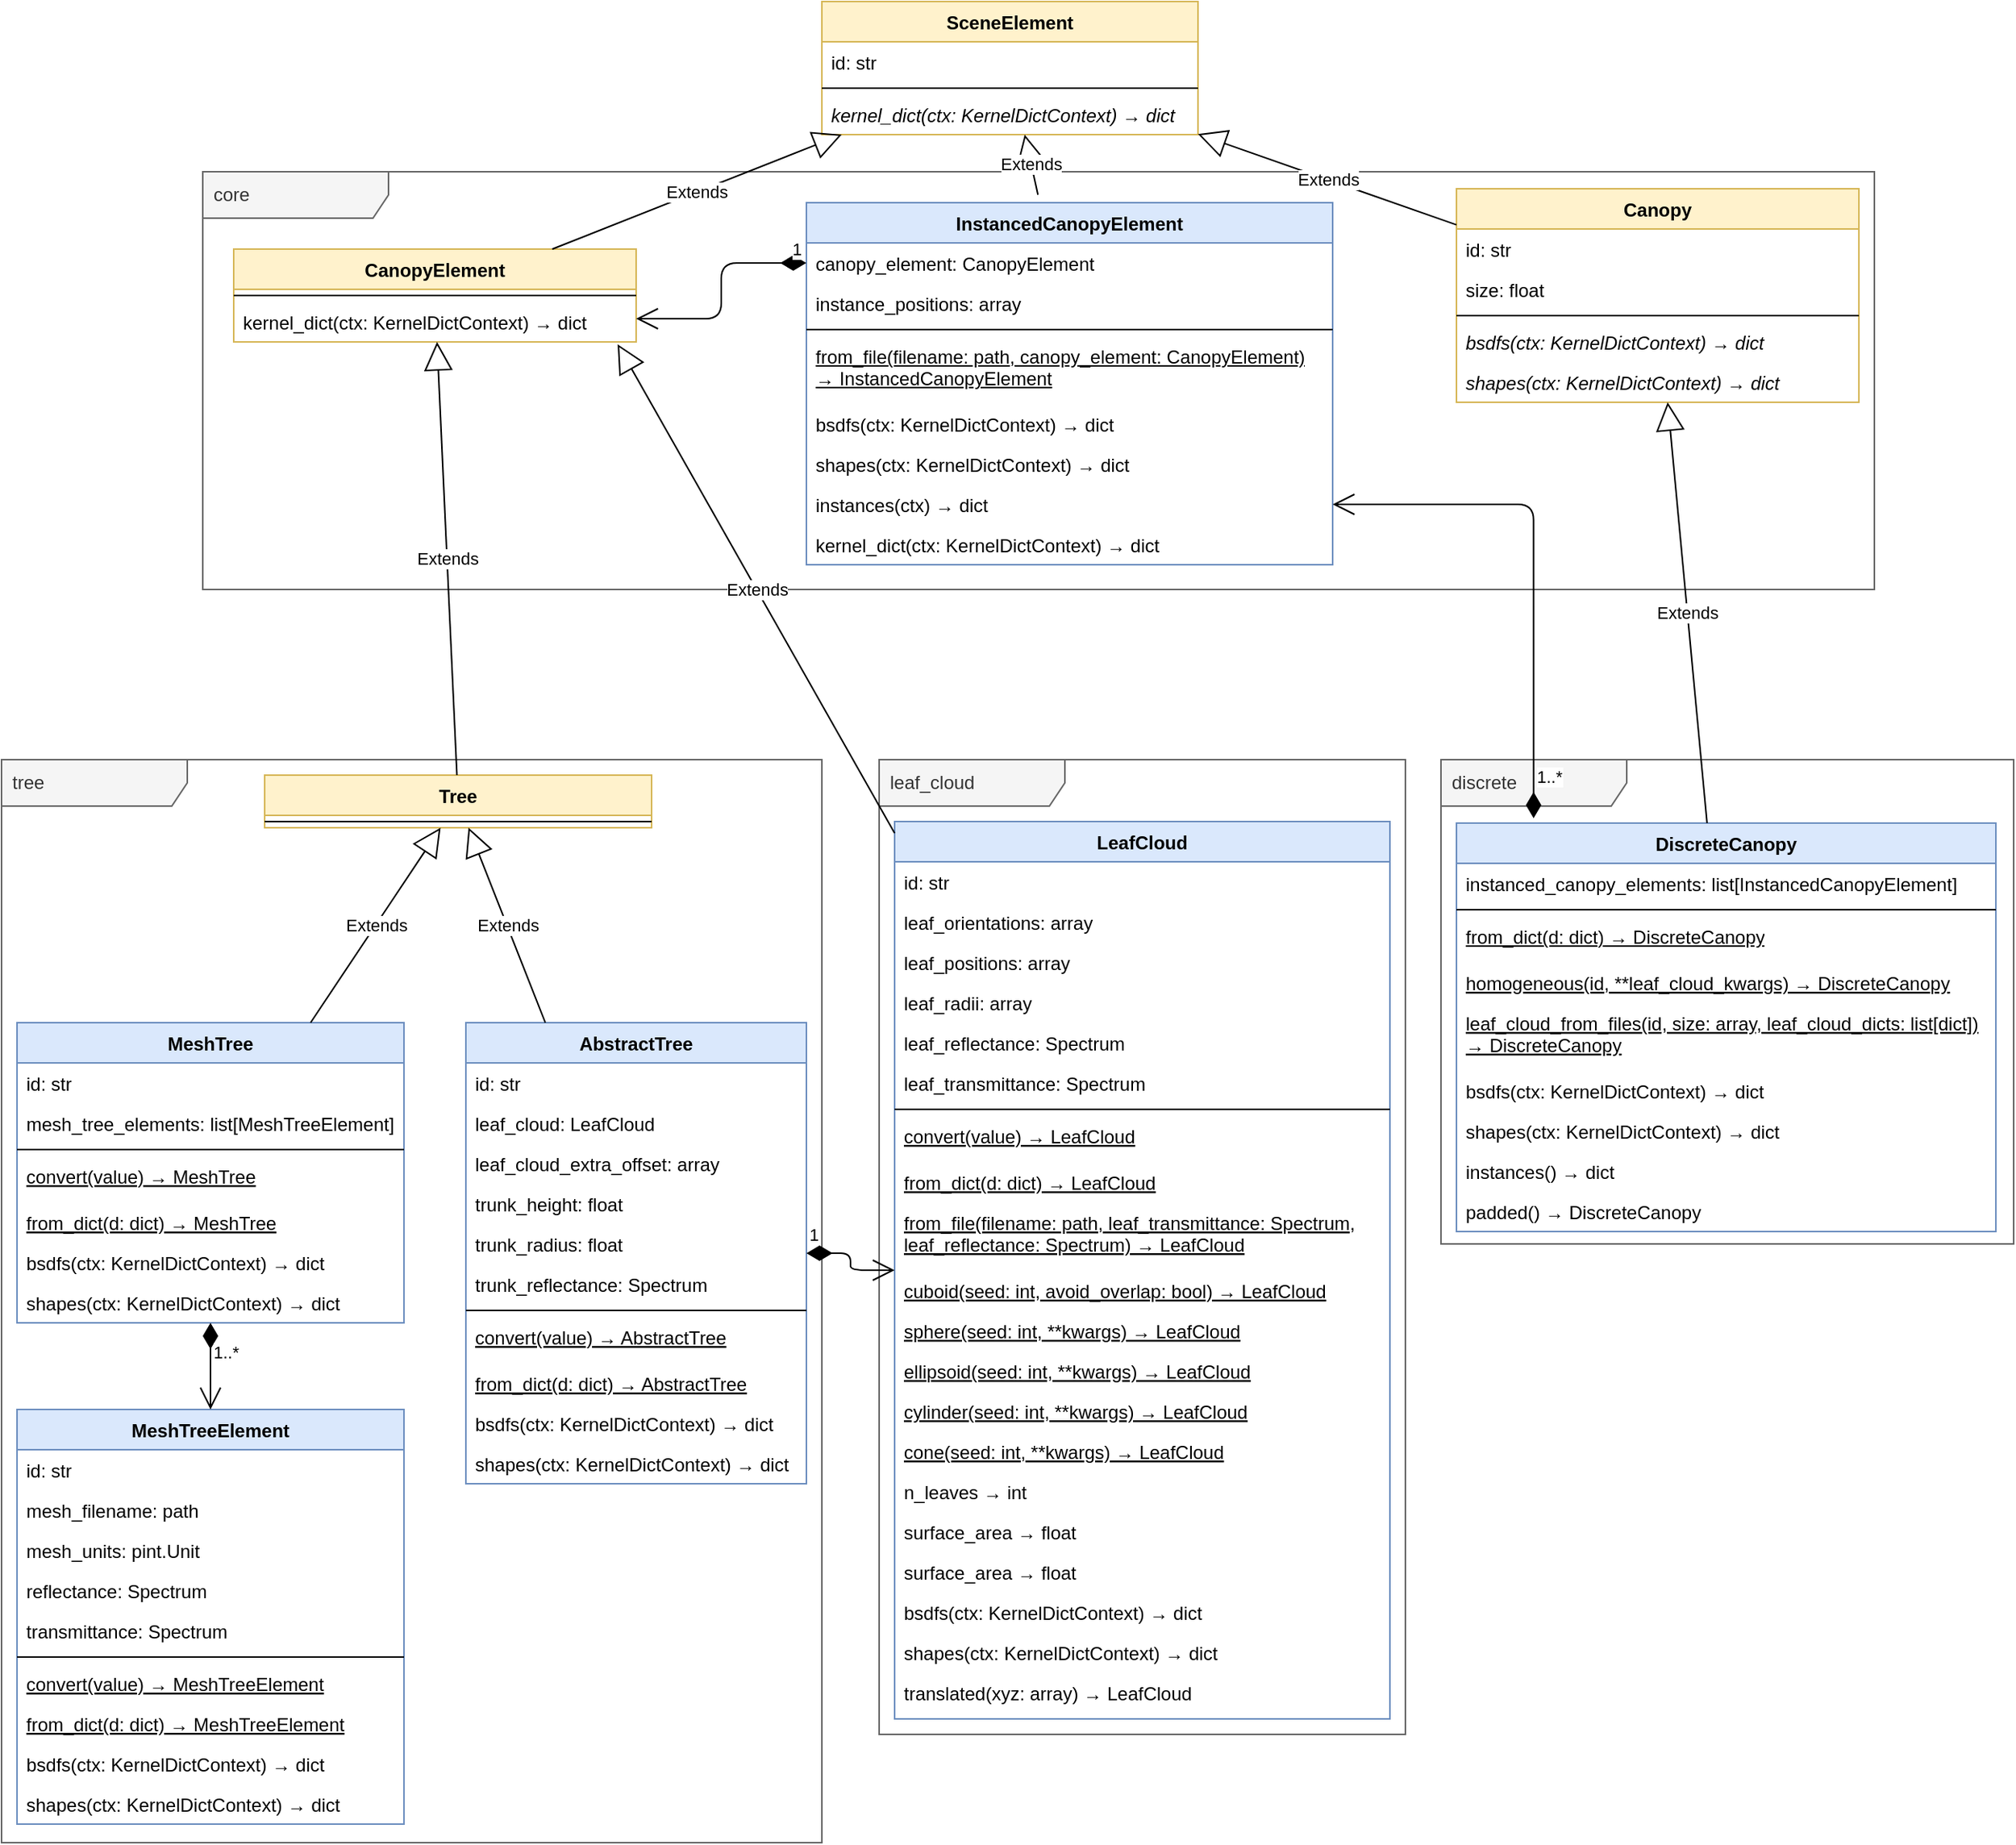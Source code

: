 <mxfile version="14.6.13" type="device"><diagram id="YZByEbpXiKB0RvLuxzid" name="Page-1"><mxGraphModel dx="1425" dy="3172" grid="1" gridSize="10" guides="1" tooltips="1" connect="1" arrows="1" fold="1" page="1" pageScale="1" pageWidth="1654" pageHeight="2336" math="0" shadow="0"><root><mxCell id="0"/><mxCell id="1" parent="0"/><mxCell id="MXfqOZqMG2lC4RvMAIIv-8" value="discrete" style="shape=umlFrame;whiteSpace=wrap;html=1;width=120;height=30;boundedLbl=1;verticalAlign=middle;align=left;spacingLeft=5;fillColor=#f5f5f5;strokeColor=#666666;fontColor=#333333;" parent="1" vertex="1"><mxGeometry x="1020" y="-1400" width="370" height="313" as="geometry"/></mxCell><mxCell id="MXfqOZqMG2lC4RvMAIIv-7" value="core" style="shape=umlFrame;whiteSpace=wrap;html=1;width=120;height=30;boundedLbl=1;verticalAlign=middle;align=left;spacingLeft=5;fillColor=#f5f5f5;strokeColor=#666666;fontColor=#333333;" parent="1" vertex="1"><mxGeometry x="220" y="-1780" width="1080" height="270" as="geometry"/></mxCell><mxCell id="MXfqOZqMG2lC4RvMAIIv-4" value="tree" style="shape=umlFrame;whiteSpace=wrap;html=1;width=120;height=30;boundedLbl=1;verticalAlign=middle;align=left;spacingLeft=5;fillColor=#f5f5f5;strokeColor=#666666;fontColor=#333333;" parent="1" vertex="1"><mxGeometry x="90" y="-1400" width="530" height="700" as="geometry"/></mxCell><mxCell id="MXfqOZqMG2lC4RvMAIIv-5" value="leaf_cloud" style="shape=umlFrame;whiteSpace=wrap;html=1;width=120;height=30;boundedLbl=1;verticalAlign=middle;align=left;spacingLeft=5;fillColor=#f5f5f5;strokeColor=#666666;fontColor=#333333;" parent="1" vertex="1"><mxGeometry x="657" y="-1400" width="340" height="630" as="geometry"/></mxCell><mxCell id="jWeze9aRvRxzP0FFQBhl-1" value="SceneElement" style="swimlane;fontStyle=1;align=center;verticalAlign=top;childLayout=stackLayout;horizontal=1;startSize=26;horizontalStack=0;resizeParent=1;resizeParentMax=0;resizeLast=0;collapsible=1;marginBottom=0;fillColor=#fff2cc;strokeColor=#d6b656;" parent="1" vertex="1"><mxGeometry x="620" y="-1890" width="243" height="86" as="geometry"><mxRectangle x="727" y="80" width="200" height="26" as="alternateBounds"/></mxGeometry></mxCell><mxCell id="jWeze9aRvRxzP0FFQBhl-2" value="id: str" style="text;strokeColor=none;fillColor=none;align=left;verticalAlign=top;spacingLeft=4;spacingRight=4;overflow=hidden;rotatable=0;points=[[0,0.5],[1,0.5]];portConstraint=eastwest;" parent="jWeze9aRvRxzP0FFQBhl-1" vertex="1"><mxGeometry y="26" width="243" height="26" as="geometry"/></mxCell><mxCell id="jWeze9aRvRxzP0FFQBhl-3" value="" style="line;strokeWidth=1;fillColor=none;align=left;verticalAlign=middle;spacingTop=-1;spacingLeft=3;spacingRight=3;rotatable=0;labelPosition=right;points=[];portConstraint=eastwest;" parent="jWeze9aRvRxzP0FFQBhl-1" vertex="1"><mxGeometry y="52" width="243" height="8" as="geometry"/></mxCell><mxCell id="jWeze9aRvRxzP0FFQBhl-13" value="kernel_dict(ctx: KernelDictContext) → dict" style="text;strokeColor=none;fillColor=none;align=left;verticalAlign=top;spacingLeft=4;spacingRight=4;overflow=hidden;rotatable=0;points=[[0,0.5],[1,0.5]];portConstraint=eastwest;fontStyle=2;" parent="jWeze9aRvRxzP0FFQBhl-1" vertex="1"><mxGeometry y="60" width="243" height="26" as="geometry"/></mxCell><mxCell id="jWeze9aRvRxzP0FFQBhl-16" value="Canopy" style="swimlane;fontStyle=1;align=center;verticalAlign=top;childLayout=stackLayout;horizontal=1;startSize=26;horizontalStack=0;resizeParent=1;resizeParentMax=0;resizeLast=0;collapsible=1;marginBottom=0;fillColor=#fff2cc;strokeColor=#d6b656;" parent="1" vertex="1"><mxGeometry x="1030" y="-1769" width="260" height="138" as="geometry"><mxRectangle x="727" y="80" width="200" height="26" as="alternateBounds"/></mxGeometry></mxCell><mxCell id="jWeze9aRvRxzP0FFQBhl-20" value="id: str" style="text;strokeColor=none;fillColor=none;align=left;verticalAlign=top;spacingLeft=4;spacingRight=4;overflow=hidden;rotatable=0;points=[[0,0.5],[1,0.5]];portConstraint=eastwest;" parent="jWeze9aRvRxzP0FFQBhl-16" vertex="1"><mxGeometry y="26" width="260" height="26" as="geometry"/></mxCell><mxCell id="jWeze9aRvRxzP0FFQBhl-17" value="size: float" style="text;strokeColor=none;fillColor=none;align=left;verticalAlign=top;spacingLeft=4;spacingRight=4;overflow=hidden;rotatable=0;points=[[0,0.5],[1,0.5]];portConstraint=eastwest;" parent="jWeze9aRvRxzP0FFQBhl-16" vertex="1"><mxGeometry y="52" width="260" height="26" as="geometry"/></mxCell><mxCell id="jWeze9aRvRxzP0FFQBhl-18" value="" style="line;strokeWidth=1;fillColor=none;align=left;verticalAlign=middle;spacingTop=-1;spacingLeft=3;spacingRight=3;rotatable=0;labelPosition=right;points=[];portConstraint=eastwest;" parent="jWeze9aRvRxzP0FFQBhl-16" vertex="1"><mxGeometry y="78" width="260" height="8" as="geometry"/></mxCell><mxCell id="jWeze9aRvRxzP0FFQBhl-19" value="bsdfs(ctx: KernelDictContext) → dict" style="text;strokeColor=none;fillColor=none;align=left;verticalAlign=top;spacingLeft=4;spacingRight=4;overflow=hidden;rotatable=0;points=[[0,0.5],[1,0.5]];portConstraint=eastwest;fontStyle=2;" parent="jWeze9aRvRxzP0FFQBhl-16" vertex="1"><mxGeometry y="86" width="260" height="26" as="geometry"/></mxCell><mxCell id="jWeze9aRvRxzP0FFQBhl-23" value="shapes(ctx: KernelDictContext) → dict" style="text;strokeColor=none;fillColor=none;align=left;verticalAlign=top;spacingLeft=4;spacingRight=4;overflow=hidden;rotatable=0;points=[[0,0.5],[1,0.5]];portConstraint=eastwest;fontStyle=2;" parent="jWeze9aRvRxzP0FFQBhl-16" vertex="1"><mxGeometry y="112" width="260" height="26" as="geometry"/></mxCell><mxCell id="jWeze9aRvRxzP0FFQBhl-25" value="CanopyElement" style="swimlane;fontStyle=1;align=center;verticalAlign=top;childLayout=stackLayout;horizontal=1;startSize=26;horizontalStack=0;resizeParent=1;resizeParentMax=0;resizeLast=0;collapsible=1;marginBottom=0;fillColor=#fff2cc;strokeColor=#d6b656;" parent="1" vertex="1"><mxGeometry x="240" y="-1730" width="260" height="60" as="geometry"><mxRectangle x="727" y="80" width="200" height="26" as="alternateBounds"/></mxGeometry></mxCell><mxCell id="jWeze9aRvRxzP0FFQBhl-28" value="" style="line;strokeWidth=1;fillColor=none;align=left;verticalAlign=middle;spacingTop=-1;spacingLeft=3;spacingRight=3;rotatable=0;labelPosition=right;points=[];portConstraint=eastwest;" parent="jWeze9aRvRxzP0FFQBhl-25" vertex="1"><mxGeometry y="26" width="260" height="8" as="geometry"/></mxCell><mxCell id="PT5Ar90Bq26km8f6dNGX-1" value="kernel_dict(ctx: KernelDictContext) → dict" style="text;strokeColor=none;fillColor=none;align=left;verticalAlign=top;spacingLeft=4;spacingRight=4;overflow=hidden;rotatable=0;points=[[0,0.5],[1,0.5]];portConstraint=eastwest;fontStyle=0;" parent="jWeze9aRvRxzP0FFQBhl-25" vertex="1"><mxGeometry y="34" width="260" height="26" as="geometry"/></mxCell><mxCell id="jWeze9aRvRxzP0FFQBhl-35" value="DiscreteCanopy" style="swimlane;fontStyle=1;align=center;verticalAlign=top;childLayout=stackLayout;horizontal=1;startSize=26;horizontalStack=0;resizeParent=1;resizeParentMax=0;resizeLast=0;collapsible=1;marginBottom=0;fillColor=#dae8fc;strokeColor=#6c8ebf;" parent="1" vertex="1"><mxGeometry x="1030" y="-1359" width="348.5" height="264" as="geometry"><mxRectangle x="580" y="-26" width="200" height="26" as="alternateBounds"/></mxGeometry></mxCell><mxCell id="jWeze9aRvRxzP0FFQBhl-41" value="instanced_canopy_elements: list[InstancedCanopyElement]" style="text;strokeColor=none;fillColor=none;align=left;verticalAlign=top;spacingLeft=4;spacingRight=4;overflow=hidden;rotatable=0;points=[[0,0.5],[1,0.5]];portConstraint=eastwest;" parent="jWeze9aRvRxzP0FFQBhl-35" vertex="1"><mxGeometry y="26" width="348.5" height="26" as="geometry"/></mxCell><mxCell id="jWeze9aRvRxzP0FFQBhl-42" value="" style="line;strokeWidth=1;fillColor=none;align=left;verticalAlign=middle;spacingTop=-1;spacingLeft=3;spacingRight=3;rotatable=0;labelPosition=right;points=[];portConstraint=eastwest;" parent="jWeze9aRvRxzP0FFQBhl-35" vertex="1"><mxGeometry y="52" width="348.5" height="8" as="geometry"/></mxCell><mxCell id="PT5Ar90Bq26km8f6dNGX-15" value="from_dict(d: dict) → DiscreteCanopy" style="text;strokeColor=none;fillColor=none;align=left;verticalAlign=top;spacingLeft=4;spacingRight=4;overflow=hidden;rotatable=0;points=[[0,0.5],[1,0.5]];portConstraint=eastwest;fontStyle=4;whiteSpace=wrap;" parent="jWeze9aRvRxzP0FFQBhl-35" vertex="1"><mxGeometry y="60" width="348.5" height="30" as="geometry"/></mxCell><mxCell id="jWeze9aRvRxzP0FFQBhl-54" value="homogeneous(id, **leaf_cloud_kwargs) → DiscreteCanopy" style="text;strokeColor=none;fillColor=none;align=left;verticalAlign=top;spacingLeft=4;spacingRight=4;overflow=hidden;rotatable=0;points=[[0,0.5],[1,0.5]];portConstraint=eastwest;fontStyle=4" parent="jWeze9aRvRxzP0FFQBhl-35" vertex="1"><mxGeometry y="90" width="348.5" height="26" as="geometry"/></mxCell><mxCell id="PT5Ar90Bq26km8f6dNGX-13" value="leaf_cloud_from_files(id, size: array, leaf_cloud_dicts: list[dict])&#10;→ DiscreteCanopy" style="text;strokeColor=none;fillColor=none;align=left;verticalAlign=top;spacingLeft=4;spacingRight=4;overflow=hidden;rotatable=0;points=[[0,0.5],[1,0.5]];portConstraint=eastwest;fontStyle=4" parent="jWeze9aRvRxzP0FFQBhl-35" vertex="1"><mxGeometry y="116" width="348.5" height="44" as="geometry"/></mxCell><mxCell id="PT5Ar90Bq26km8f6dNGX-11" value="bsdfs(ctx: KernelDictContext) → dict" style="text;strokeColor=none;fillColor=none;align=left;verticalAlign=top;spacingLeft=4;spacingRight=4;overflow=hidden;rotatable=0;points=[[0,0.5],[1,0.5]];portConstraint=eastwest;fontStyle=0;" parent="jWeze9aRvRxzP0FFQBhl-35" vertex="1"><mxGeometry y="160" width="348.5" height="26" as="geometry"/></mxCell><mxCell id="PT5Ar90Bq26km8f6dNGX-12" value="shapes(ctx: KernelDictContext) → dict" style="text;strokeColor=none;fillColor=none;align=left;verticalAlign=top;spacingLeft=4;spacingRight=4;overflow=hidden;rotatable=0;points=[[0,0.5],[1,0.5]];portConstraint=eastwest;fontStyle=0;" parent="jWeze9aRvRxzP0FFQBhl-35" vertex="1"><mxGeometry y="186" width="348.5" height="26" as="geometry"/></mxCell><mxCell id="jWeze9aRvRxzP0FFQBhl-58" value="instances() → dict" style="text;strokeColor=none;fillColor=none;align=left;verticalAlign=top;spacingLeft=4;spacingRight=4;overflow=hidden;rotatable=0;points=[[0,0.5],[1,0.5]];portConstraint=eastwest;fontStyle=0" parent="jWeze9aRvRxzP0FFQBhl-35" vertex="1"><mxGeometry y="212" width="348.5" height="26" as="geometry"/></mxCell><mxCell id="jWeze9aRvRxzP0FFQBhl-59" value="padded() → DiscreteCanopy" style="text;strokeColor=none;fillColor=none;align=left;verticalAlign=top;spacingLeft=4;spacingRight=4;overflow=hidden;rotatable=0;points=[[0,0.5],[1,0.5]];portConstraint=eastwest;fontStyle=0" parent="jWeze9aRvRxzP0FFQBhl-35" vertex="1"><mxGeometry y="238" width="348.5" height="26" as="geometry"/></mxCell><mxCell id="jWeze9aRvRxzP0FFQBhl-55" value="Extends" style="endArrow=block;endSize=16;endFill=0;html=1;" parent="1" source="jWeze9aRvRxzP0FFQBhl-16" target="jWeze9aRvRxzP0FFQBhl-1" edge="1"><mxGeometry width="160" relative="1" as="geometry"><mxPoint x="1040" y="-1470" as="sourcePoint"/><mxPoint x="1200" y="-1470" as="targetPoint"/></mxGeometry></mxCell><mxCell id="jWeze9aRvRxzP0FFQBhl-34" value="Extends" style="endArrow=block;endSize=16;endFill=0;html=1;" parent="1" source="jWeze9aRvRxzP0FFQBhl-25" target="jWeze9aRvRxzP0FFQBhl-1" edge="1"><mxGeometry width="160" relative="1" as="geometry"><mxPoint x="820" y="-1640" as="sourcePoint"/><mxPoint x="980" y="-1640" as="targetPoint"/></mxGeometry></mxCell><mxCell id="jWeze9aRvRxzP0FFQBhl-57" value="Extends" style="endArrow=block;endSize=16;endFill=0;html=1;" parent="1" source="jWeze9aRvRxzP0FFQBhl-35" target="jWeze9aRvRxzP0FFQBhl-16" edge="1"><mxGeometry width="160" relative="1" as="geometry"><mxPoint x="990" y="-1340" as="sourcePoint"/><mxPoint x="1150" y="-1340" as="targetPoint"/></mxGeometry></mxCell><mxCell id="PT5Ar90Bq26km8f6dNGX-2" value="InstancedCanopyElement" style="swimlane;fontStyle=1;align=center;verticalAlign=top;childLayout=stackLayout;horizontal=1;startSize=26;horizontalStack=0;resizeParent=1;resizeParentMax=0;resizeLast=0;collapsible=1;marginBottom=0;fillColor=#dae8fc;strokeColor=#6c8ebf;" parent="1" vertex="1"><mxGeometry x="610" y="-1760" width="340" height="234" as="geometry"><mxRectangle x="727" y="80" width="200" height="26" as="alternateBounds"/></mxGeometry></mxCell><mxCell id="PT5Ar90Bq26km8f6dNGX-6" value="canopy_element: CanopyElement" style="text;strokeColor=none;fillColor=none;align=left;verticalAlign=top;spacingLeft=4;spacingRight=4;overflow=hidden;rotatable=0;points=[[0,0.5],[1,0.5]];portConstraint=eastwest;" parent="PT5Ar90Bq26km8f6dNGX-2" vertex="1"><mxGeometry y="26" width="340" height="26" as="geometry"/></mxCell><mxCell id="PT5Ar90Bq26km8f6dNGX-8" value="instance_positions: array" style="text;strokeColor=none;fillColor=none;align=left;verticalAlign=top;spacingLeft=4;spacingRight=4;overflow=hidden;rotatable=0;points=[[0,0.5],[1,0.5]];portConstraint=eastwest;" parent="PT5Ar90Bq26km8f6dNGX-2" vertex="1"><mxGeometry y="52" width="340" height="26" as="geometry"/></mxCell><mxCell id="PT5Ar90Bq26km8f6dNGX-4" value="" style="line;strokeWidth=1;fillColor=none;align=left;verticalAlign=middle;spacingTop=-1;spacingLeft=3;spacingRight=3;rotatable=0;labelPosition=right;points=[];portConstraint=eastwest;" parent="PT5Ar90Bq26km8f6dNGX-2" vertex="1"><mxGeometry y="78" width="340" height="8" as="geometry"/></mxCell><mxCell id="PT5Ar90Bq26km8f6dNGX-9" value="from_file(filename: path, canopy_element: CanopyElement)&#10;→ InstancedCanopyElement" style="text;strokeColor=none;fillColor=none;align=left;verticalAlign=top;spacingLeft=4;spacingRight=4;overflow=hidden;rotatable=0;points=[[0,0.5],[1,0.5]];portConstraint=eastwest;fontStyle=4;whiteSpace=wrap;" parent="PT5Ar90Bq26km8f6dNGX-2" vertex="1"><mxGeometry y="86" width="340" height="44" as="geometry"/></mxCell><mxCell id="QR4U2_lqqMxiU9NcY6EC-4" value="bsdfs(ctx: KernelDictContext) → dict" style="text;strokeColor=none;fillColor=none;align=left;verticalAlign=top;spacingLeft=4;spacingRight=4;overflow=hidden;rotatable=0;points=[[0,0.5],[1,0.5]];portConstraint=eastwest;fontStyle=0;" parent="PT5Ar90Bq26km8f6dNGX-2" vertex="1"><mxGeometry y="130" width="340" height="26" as="geometry"/></mxCell><mxCell id="QR4U2_lqqMxiU9NcY6EC-5" value="shapes(ctx: KernelDictContext) → dict" style="text;strokeColor=none;fillColor=none;align=left;verticalAlign=top;spacingLeft=4;spacingRight=4;overflow=hidden;rotatable=0;points=[[0,0.5],[1,0.5]];portConstraint=eastwest;fontStyle=0;" parent="PT5Ar90Bq26km8f6dNGX-2" vertex="1"><mxGeometry y="156" width="340" height="26" as="geometry"/></mxCell><mxCell id="PT5Ar90Bq26km8f6dNGX-3" value="instances(ctx) → dict" style="text;strokeColor=none;fillColor=none;align=left;verticalAlign=top;spacingLeft=4;spacingRight=4;overflow=hidden;rotatable=0;points=[[0,0.5],[1,0.5]];portConstraint=eastwest;fontStyle=0;" parent="PT5Ar90Bq26km8f6dNGX-2" vertex="1"><mxGeometry y="182" width="340" height="26" as="geometry"/></mxCell><mxCell id="QR4U2_lqqMxiU9NcY6EC-1" value="kernel_dict(ctx: KernelDictContext) → dict" style="text;strokeColor=none;fillColor=none;align=left;verticalAlign=top;spacingLeft=4;spacingRight=4;overflow=hidden;rotatable=0;points=[[0,0.5],[1,0.5]];portConstraint=eastwest;fontStyle=0;" parent="PT5Ar90Bq26km8f6dNGX-2" vertex="1"><mxGeometry y="208" width="340" height="26" as="geometry"/></mxCell><mxCell id="PT5Ar90Bq26km8f6dNGX-5" value="Extends" style="endArrow=block;endSize=16;endFill=0;html=1;exitX=0.44;exitY=-0.022;exitDx=0;exitDy=0;exitPerimeter=0;" parent="1" source="PT5Ar90Bq26km8f6dNGX-2" target="jWeze9aRvRxzP0FFQBhl-1" edge="1"><mxGeometry width="160" relative="1" as="geometry"><mxPoint x="838.723" y="-1626" as="sourcePoint"/><mxPoint x="1017.163" y="-1694" as="targetPoint"/></mxGeometry></mxCell><mxCell id="PT5Ar90Bq26km8f6dNGX-7" value="1" style="endArrow=open;html=1;endSize=12;startArrow=diamondThin;startSize=14;startFill=1;edgeStyle=orthogonalEdgeStyle;align=left;verticalAlign=bottom;entryX=1;entryY=0.75;entryDx=0;entryDy=0;exitX=0;exitY=0.5;exitDx=0;exitDy=0;" parent="1" source="PT5Ar90Bq26km8f6dNGX-6" target="jWeze9aRvRxzP0FFQBhl-25" edge="1"><mxGeometry x="-0.84" relative="1" as="geometry"><mxPoint x="520" y="-1590" as="sourcePoint"/><mxPoint x="680" y="-1590" as="targetPoint"/><mxPoint as="offset"/></mxGeometry></mxCell><mxCell id="PT5Ar90Bq26km8f6dNGX-16" value="LeafCloud" style="swimlane;fontStyle=1;align=center;verticalAlign=top;childLayout=stackLayout;horizontal=1;startSize=26;horizontalStack=0;resizeParent=1;resizeParentMax=0;resizeLast=0;collapsible=1;marginBottom=0;fillColor=#dae8fc;strokeColor=#6c8ebf;" parent="1" vertex="1"><mxGeometry x="667" y="-1360" width="320" height="580" as="geometry"><mxRectangle x="580" y="-26" width="200" height="26" as="alternateBounds"/></mxGeometry></mxCell><mxCell id="PT5Ar90Bq26km8f6dNGX-17" value="id: str" style="text;strokeColor=none;fillColor=none;align=left;verticalAlign=top;spacingLeft=4;spacingRight=4;overflow=hidden;rotatable=0;points=[[0,0.5],[1,0.5]];portConstraint=eastwest;" parent="PT5Ar90Bq26km8f6dNGX-16" vertex="1"><mxGeometry y="26" width="320" height="26" as="geometry"/></mxCell><mxCell id="PT5Ar90Bq26km8f6dNGX-27" value="leaf_orientations: array" style="text;strokeColor=none;fillColor=none;align=left;verticalAlign=top;spacingLeft=4;spacingRight=4;overflow=hidden;rotatable=0;points=[[0,0.5],[1,0.5]];portConstraint=eastwest;" parent="PT5Ar90Bq26km8f6dNGX-16" vertex="1"><mxGeometry y="52" width="320" height="26" as="geometry"/></mxCell><mxCell id="PT5Ar90Bq26km8f6dNGX-28" value="leaf_positions: array" style="text;strokeColor=none;fillColor=none;align=left;verticalAlign=top;spacingLeft=4;spacingRight=4;overflow=hidden;rotatable=0;points=[[0,0.5],[1,0.5]];portConstraint=eastwest;" parent="PT5Ar90Bq26km8f6dNGX-16" vertex="1"><mxGeometry y="78" width="320" height="26" as="geometry"/></mxCell><mxCell id="PT5Ar90Bq26km8f6dNGX-29" value="leaf_radii: array" style="text;strokeColor=none;fillColor=none;align=left;verticalAlign=top;spacingLeft=4;spacingRight=4;overflow=hidden;rotatable=0;points=[[0,0.5],[1,0.5]];portConstraint=eastwest;" parent="PT5Ar90Bq26km8f6dNGX-16" vertex="1"><mxGeometry y="104" width="320" height="26" as="geometry"/></mxCell><mxCell id="PT5Ar90Bq26km8f6dNGX-30" value="leaf_reflectance: Spectrum" style="text;strokeColor=none;fillColor=none;align=left;verticalAlign=top;spacingLeft=4;spacingRight=4;overflow=hidden;rotatable=0;points=[[0,0.5],[1,0.5]];portConstraint=eastwest;" parent="PT5Ar90Bq26km8f6dNGX-16" vertex="1"><mxGeometry y="130" width="320" height="26" as="geometry"/></mxCell><mxCell id="PT5Ar90Bq26km8f6dNGX-31" value="leaf_transmittance: Spectrum" style="text;strokeColor=none;fillColor=none;align=left;verticalAlign=top;spacingLeft=4;spacingRight=4;overflow=hidden;rotatable=0;points=[[0,0.5],[1,0.5]];portConstraint=eastwest;" parent="PT5Ar90Bq26km8f6dNGX-16" vertex="1"><mxGeometry y="156" width="320" height="26" as="geometry"/></mxCell><mxCell id="PT5Ar90Bq26km8f6dNGX-18" value="" style="line;strokeWidth=1;fillColor=none;align=left;verticalAlign=middle;spacingTop=-1;spacingLeft=3;spacingRight=3;rotatable=0;labelPosition=right;points=[];portConstraint=eastwest;" parent="PT5Ar90Bq26km8f6dNGX-16" vertex="1"><mxGeometry y="182" width="320" height="8" as="geometry"/></mxCell><mxCell id="PT5Ar90Bq26km8f6dNGX-44" value="convert(value) → LeafCloud" style="text;strokeColor=none;fillColor=none;align=left;verticalAlign=top;spacingLeft=4;spacingRight=4;overflow=hidden;rotatable=0;points=[[0,0.5],[1,0.5]];portConstraint=eastwest;fontStyle=4;" parent="PT5Ar90Bq26km8f6dNGX-16" vertex="1"><mxGeometry y="190" width="320" height="30" as="geometry"/></mxCell><mxCell id="PT5Ar90Bq26km8f6dNGX-42" value="from_dict(d: dict) → LeafCloud" style="text;strokeColor=none;fillColor=none;align=left;verticalAlign=top;spacingLeft=4;spacingRight=4;overflow=hidden;rotatable=0;points=[[0,0.5],[1,0.5]];portConstraint=eastwest;fontStyle=4;" parent="PT5Ar90Bq26km8f6dNGX-16" vertex="1"><mxGeometry y="220" width="320" height="26" as="geometry"/></mxCell><mxCell id="PT5Ar90Bq26km8f6dNGX-43" value="from_file(filename: path, leaf_transmittance: Spectrum, &#10;leaf_reflectance: Spectrum) → LeafCloud" style="text;strokeColor=none;fillColor=none;align=left;verticalAlign=top;spacingLeft=4;spacingRight=4;overflow=hidden;rotatable=0;points=[[0,0.5],[1,0.5]];portConstraint=eastwest;fontStyle=4;" parent="PT5Ar90Bq26km8f6dNGX-16" vertex="1"><mxGeometry y="246" width="320" height="44" as="geometry"/></mxCell><mxCell id="PT5Ar90Bq26km8f6dNGX-39" value="cuboid(seed: int, avoid_overlap: bool) → LeafCloud" style="text;strokeColor=none;fillColor=none;align=left;verticalAlign=top;spacingLeft=4;spacingRight=4;overflow=hidden;rotatable=0;points=[[0,0.5],[1,0.5]];portConstraint=eastwest;fontStyle=4;" parent="PT5Ar90Bq26km8f6dNGX-16" vertex="1"><mxGeometry y="290" width="320" height="26" as="geometry"/></mxCell><mxCell id="PT5Ar90Bq26km8f6dNGX-40" value="sphere(seed: int, **kwargs) → LeafCloud" style="text;strokeColor=none;fillColor=none;align=left;verticalAlign=top;spacingLeft=4;spacingRight=4;overflow=hidden;rotatable=0;points=[[0,0.5],[1,0.5]];portConstraint=eastwest;fontStyle=4;" parent="PT5Ar90Bq26km8f6dNGX-16" vertex="1"><mxGeometry y="316" width="320" height="26" as="geometry"/></mxCell><mxCell id="PT5Ar90Bq26km8f6dNGX-38" value="ellipsoid(seed: int, **kwargs) → LeafCloud" style="text;strokeColor=none;fillColor=none;align=left;verticalAlign=top;spacingLeft=4;spacingRight=4;overflow=hidden;rotatable=0;points=[[0,0.5],[1,0.5]];portConstraint=eastwest;fontStyle=4;" parent="PT5Ar90Bq26km8f6dNGX-16" vertex="1"><mxGeometry y="342" width="320" height="26" as="geometry"/></mxCell><mxCell id="PT5Ar90Bq26km8f6dNGX-41" value="cylinder(seed: int, **kwargs) → LeafCloud" style="text;strokeColor=none;fillColor=none;align=left;verticalAlign=top;spacingLeft=4;spacingRight=4;overflow=hidden;rotatable=0;points=[[0,0.5],[1,0.5]];portConstraint=eastwest;fontStyle=4;" parent="PT5Ar90Bq26km8f6dNGX-16" vertex="1"><mxGeometry y="368" width="320" height="26" as="geometry"/></mxCell><mxCell id="PT5Ar90Bq26km8f6dNGX-35" value="cone(seed: int, **kwargs) → LeafCloud" style="text;strokeColor=none;fillColor=none;align=left;verticalAlign=top;spacingLeft=4;spacingRight=4;overflow=hidden;rotatable=0;points=[[0,0.5],[1,0.5]];portConstraint=eastwest;fontStyle=4;" parent="PT5Ar90Bq26km8f6dNGX-16" vertex="1"><mxGeometry y="394" width="320" height="26" as="geometry"/></mxCell><mxCell id="PT5Ar90Bq26km8f6dNGX-22" value="n_leaves → int" style="text;strokeColor=none;fillColor=none;align=left;verticalAlign=top;spacingLeft=4;spacingRight=4;overflow=hidden;rotatable=0;points=[[0,0.5],[1,0.5]];portConstraint=eastwest;fontStyle=0;" parent="PT5Ar90Bq26km8f6dNGX-16" vertex="1"><mxGeometry y="420" width="320" height="26" as="geometry"/></mxCell><mxCell id="PT5Ar90Bq26km8f6dNGX-32" value="surface_area → float" style="text;strokeColor=none;fillColor=none;align=left;verticalAlign=top;spacingLeft=4;spacingRight=4;overflow=hidden;rotatable=0;points=[[0,0.5],[1,0.5]];portConstraint=eastwest;fontStyle=0;" parent="PT5Ar90Bq26km8f6dNGX-16" vertex="1"><mxGeometry y="446" width="320" height="26" as="geometry"/></mxCell><mxCell id="PT5Ar90Bq26km8f6dNGX-33" value="surface_area → float" style="text;strokeColor=none;fillColor=none;align=left;verticalAlign=top;spacingLeft=4;spacingRight=4;overflow=hidden;rotatable=0;points=[[0,0.5],[1,0.5]];portConstraint=eastwest;fontStyle=0;" parent="PT5Ar90Bq26km8f6dNGX-16" vertex="1"><mxGeometry y="472" width="320" height="26" as="geometry"/></mxCell><mxCell id="PT5Ar90Bq26km8f6dNGX-34" value="bsdfs(ctx: KernelDictContext) → dict" style="text;strokeColor=none;fillColor=none;align=left;verticalAlign=top;spacingLeft=4;spacingRight=4;overflow=hidden;rotatable=0;points=[[0,0.5],[1,0.5]];portConstraint=eastwest;fontStyle=0;" parent="PT5Ar90Bq26km8f6dNGX-16" vertex="1"><mxGeometry y="498" width="320" height="26" as="geometry"/></mxCell><mxCell id="PT5Ar90Bq26km8f6dNGX-37" value="shapes(ctx: KernelDictContext) → dict" style="text;strokeColor=none;fillColor=none;align=left;verticalAlign=top;spacingLeft=4;spacingRight=4;overflow=hidden;rotatable=0;points=[[0,0.5],[1,0.5]];portConstraint=eastwest;fontStyle=0;" parent="PT5Ar90Bq26km8f6dNGX-16" vertex="1"><mxGeometry y="524" width="320" height="26" as="geometry"/></mxCell><mxCell id="PT5Ar90Bq26km8f6dNGX-45" value="translated(xyz: array) → LeafCloud" style="text;strokeColor=none;fillColor=none;align=left;verticalAlign=top;spacingLeft=4;spacingRight=4;overflow=hidden;rotatable=0;points=[[0,0.5],[1,0.5]];portConstraint=eastwest;fontStyle=0;" parent="PT5Ar90Bq26km8f6dNGX-16" vertex="1"><mxGeometry y="550" width="320" height="30" as="geometry"/></mxCell><mxCell id="PT5Ar90Bq26km8f6dNGX-26" value="Extends" style="endArrow=block;endSize=16;endFill=0;html=1;entryX=0.954;entryY=1.058;entryDx=0;entryDy=0;entryPerimeter=0;" parent="1" source="PT5Ar90Bq26km8f6dNGX-16" target="PT5Ar90Bq26km8f6dNGX-1" edge="1"><mxGeometry width="160" relative="1" as="geometry"><mxPoint x="663.973" y="-1548" as="sourcePoint"/><mxPoint x="1023.973" y="-1694" as="targetPoint"/></mxGeometry></mxCell><mxCell id="PT5Ar90Bq26km8f6dNGX-46" value="1..*" style="endArrow=open;html=1;endSize=12;startArrow=diamondThin;startSize=14;startFill=1;edgeStyle=orthogonalEdgeStyle;align=left;verticalAlign=bottom;entryX=1;entryY=0.5;entryDx=0;entryDy=0;exitX=0.143;exitY=-0.012;exitDx=0;exitDy=0;exitPerimeter=0;" parent="1" source="jWeze9aRvRxzP0FFQBhl-35" target="PT5Ar90Bq26km8f6dNGX-3" edge="1"><mxGeometry x="-0.893" relative="1" as="geometry"><mxPoint x="825" y="-1502.0" as="sourcePoint"/><mxPoint x="720" y="-1518" as="targetPoint"/><mxPoint as="offset"/></mxGeometry></mxCell><mxCell id="PT5Ar90Bq26km8f6dNGX-47" value="MeshTreeElement" style="swimlane;fontStyle=1;align=center;verticalAlign=top;childLayout=stackLayout;horizontal=1;startSize=26;horizontalStack=0;resizeParent=1;resizeParentMax=0;resizeLast=0;collapsible=1;marginBottom=0;fillColor=#dae8fc;strokeColor=#6c8ebf;" parent="1" vertex="1"><mxGeometry x="100" y="-980" width="250" height="268" as="geometry"><mxRectangle x="580" y="-26" width="200" height="26" as="alternateBounds"/></mxGeometry></mxCell><mxCell id="PT5Ar90Bq26km8f6dNGX-48" value="id: str" style="text;strokeColor=none;fillColor=none;align=left;verticalAlign=top;spacingLeft=4;spacingRight=4;overflow=hidden;rotatable=0;points=[[0,0.5],[1,0.5]];portConstraint=eastwest;" parent="PT5Ar90Bq26km8f6dNGX-47" vertex="1"><mxGeometry y="26" width="250" height="26" as="geometry"/></mxCell><mxCell id="PT5Ar90Bq26km8f6dNGX-57" value="mesh_filename: path" style="text;strokeColor=none;fillColor=none;align=left;verticalAlign=top;spacingLeft=4;spacingRight=4;overflow=hidden;rotatable=0;points=[[0,0.5],[1,0.5]];portConstraint=eastwest;" parent="PT5Ar90Bq26km8f6dNGX-47" vertex="1"><mxGeometry y="52" width="250" height="26" as="geometry"/></mxCell><mxCell id="PT5Ar90Bq26km8f6dNGX-59" value="mesh_units: pint.Unit" style="text;strokeColor=none;fillColor=none;align=left;verticalAlign=top;spacingLeft=4;spacingRight=4;overflow=hidden;rotatable=0;points=[[0,0.5],[1,0.5]];portConstraint=eastwest;" parent="PT5Ar90Bq26km8f6dNGX-47" vertex="1"><mxGeometry y="78" width="250" height="26" as="geometry"/></mxCell><mxCell id="PT5Ar90Bq26km8f6dNGX-58" value="reflectance: Spectrum" style="text;strokeColor=none;fillColor=none;align=left;verticalAlign=top;spacingLeft=4;spacingRight=4;overflow=hidden;rotatable=0;points=[[0,0.5],[1,0.5]];portConstraint=eastwest;" parent="PT5Ar90Bq26km8f6dNGX-47" vertex="1"><mxGeometry y="104" width="250" height="26" as="geometry"/></mxCell><mxCell id="PT5Ar90Bq26km8f6dNGX-60" value="transmittance: Spectrum" style="text;strokeColor=none;fillColor=none;align=left;verticalAlign=top;spacingLeft=4;spacingRight=4;overflow=hidden;rotatable=0;points=[[0,0.5],[1,0.5]];portConstraint=eastwest;" parent="PT5Ar90Bq26km8f6dNGX-47" vertex="1"><mxGeometry y="130" width="250" height="26" as="geometry"/></mxCell><mxCell id="PT5Ar90Bq26km8f6dNGX-49" value="" style="line;strokeWidth=1;fillColor=none;align=left;verticalAlign=middle;spacingTop=-1;spacingLeft=3;spacingRight=3;rotatable=0;labelPosition=right;points=[];portConstraint=eastwest;" parent="PT5Ar90Bq26km8f6dNGX-47" vertex="1"><mxGeometry y="156" width="250" height="8" as="geometry"/></mxCell><mxCell id="PT5Ar90Bq26km8f6dNGX-61" value="convert(value) → MeshTreeElement" style="text;strokeColor=none;fillColor=none;align=left;verticalAlign=top;spacingLeft=4;spacingRight=4;overflow=hidden;rotatable=0;points=[[0,0.5],[1,0.5]];portConstraint=eastwest;fontStyle=4" parent="PT5Ar90Bq26km8f6dNGX-47" vertex="1"><mxGeometry y="164" width="250" height="26" as="geometry"/></mxCell><mxCell id="MXfqOZqMG2lC4RvMAIIv-1" value="from_dict(d: dict) → MeshTreeElement" style="text;strokeColor=none;fillColor=none;align=left;verticalAlign=top;spacingLeft=4;spacingRight=4;overflow=hidden;rotatable=0;points=[[0,0.5],[1,0.5]];portConstraint=eastwest;fontStyle=4;" parent="PT5Ar90Bq26km8f6dNGX-47" vertex="1"><mxGeometry y="190" width="250" height="26" as="geometry"/></mxCell><mxCell id="PT5Ar90Bq26km8f6dNGX-62" value="bsdfs(ctx: KernelDictContext) → dict" style="text;strokeColor=none;fillColor=none;align=left;verticalAlign=top;spacingLeft=4;spacingRight=4;overflow=hidden;rotatable=0;points=[[0,0.5],[1,0.5]];portConstraint=eastwest;fontStyle=0;" parent="PT5Ar90Bq26km8f6dNGX-47" vertex="1"><mxGeometry y="216" width="250" height="26" as="geometry"/></mxCell><mxCell id="PT5Ar90Bq26km8f6dNGX-63" value="shapes(ctx: KernelDictContext) → dict" style="text;strokeColor=none;fillColor=none;align=left;verticalAlign=top;spacingLeft=4;spacingRight=4;overflow=hidden;rotatable=0;points=[[0,0.5],[1,0.5]];portConstraint=eastwest;fontStyle=0;" parent="PT5Ar90Bq26km8f6dNGX-47" vertex="1"><mxGeometry y="242" width="250" height="26" as="geometry"/></mxCell><mxCell id="PT5Ar90Bq26km8f6dNGX-67" value="Tree" style="swimlane;fontStyle=1;align=center;verticalAlign=top;childLayout=stackLayout;horizontal=1;startSize=26;horizontalStack=0;resizeParent=1;resizeParentMax=0;resizeLast=0;collapsible=1;marginBottom=0;fillColor=#fff2cc;strokeColor=#d6b656;" parent="1" vertex="1"><mxGeometry x="260" y="-1390" width="250" height="34" as="geometry"><mxRectangle x="580" y="-26" width="200" height="26" as="alternateBounds"/></mxGeometry></mxCell><mxCell id="PT5Ar90Bq26km8f6dNGX-73" value="" style="line;strokeWidth=1;fillColor=none;align=left;verticalAlign=middle;spacingTop=-1;spacingLeft=3;spacingRight=3;rotatable=0;labelPosition=right;points=[];portConstraint=eastwest;" parent="PT5Ar90Bq26km8f6dNGX-67" vertex="1"><mxGeometry y="26" width="250" height="8" as="geometry"/></mxCell><mxCell id="PT5Ar90Bq26km8f6dNGX-79" value="Extends" style="endArrow=block;endSize=16;endFill=0;html=1;" parent="1" source="PT5Ar90Bq26km8f6dNGX-67" target="jWeze9aRvRxzP0FFQBhl-25" edge="1"><mxGeometry width="160" relative="1" as="geometry"><mxPoint x="580" y="-1741.889" as="sourcePoint"/><mxPoint x="1008.5" y="-1738.08" as="targetPoint"/></mxGeometry></mxCell><mxCell id="PT5Ar90Bq26km8f6dNGX-80" value="AbstractTree" style="swimlane;fontStyle=1;align=center;verticalAlign=top;childLayout=stackLayout;horizontal=1;startSize=26;horizontalStack=0;resizeParent=1;resizeParentMax=0;resizeLast=0;collapsible=1;marginBottom=0;fillColor=#dae8fc;strokeColor=#6c8ebf;" parent="1" vertex="1"><mxGeometry x="390" y="-1230" width="220" height="298" as="geometry"><mxRectangle x="580" y="-26" width="200" height="26" as="alternateBounds"/></mxGeometry></mxCell><mxCell id="PT5Ar90Bq26km8f6dNGX-83" value="id: str" style="text;strokeColor=none;fillColor=none;align=left;verticalAlign=top;spacingLeft=4;spacingRight=4;overflow=hidden;rotatable=0;points=[[0,0.5],[1,0.5]];portConstraint=eastwest;" parent="PT5Ar90Bq26km8f6dNGX-80" vertex="1"><mxGeometry y="26" width="220" height="26" as="geometry"/></mxCell><mxCell id="PT5Ar90Bq26km8f6dNGX-84" value="leaf_cloud: LeafCloud" style="text;strokeColor=none;fillColor=none;align=left;verticalAlign=top;spacingLeft=4;spacingRight=4;overflow=hidden;rotatable=0;points=[[0,0.5],[1,0.5]];portConstraint=eastwest;" parent="PT5Ar90Bq26km8f6dNGX-80" vertex="1"><mxGeometry y="52" width="220" height="26" as="geometry"/></mxCell><mxCell id="PT5Ar90Bq26km8f6dNGX-85" value="leaf_cloud_extra_offset: array" style="text;strokeColor=none;fillColor=none;align=left;verticalAlign=top;spacingLeft=4;spacingRight=4;overflow=hidden;rotatable=0;points=[[0,0.5],[1,0.5]];portConstraint=eastwest;" parent="PT5Ar90Bq26km8f6dNGX-80" vertex="1"><mxGeometry y="78" width="220" height="26" as="geometry"/></mxCell><mxCell id="PT5Ar90Bq26km8f6dNGX-86" value="trunk_height: float" style="text;strokeColor=none;fillColor=none;align=left;verticalAlign=top;spacingLeft=4;spacingRight=4;overflow=hidden;rotatable=0;points=[[0,0.5],[1,0.5]];portConstraint=eastwest;" parent="PT5Ar90Bq26km8f6dNGX-80" vertex="1"><mxGeometry y="104" width="220" height="26" as="geometry"/></mxCell><mxCell id="PT5Ar90Bq26km8f6dNGX-87" value="trunk_radius: float" style="text;strokeColor=none;fillColor=none;align=left;verticalAlign=top;spacingLeft=4;spacingRight=4;overflow=hidden;rotatable=0;points=[[0,0.5],[1,0.5]];portConstraint=eastwest;" parent="PT5Ar90Bq26km8f6dNGX-80" vertex="1"><mxGeometry y="130" width="220" height="26" as="geometry"/></mxCell><mxCell id="PT5Ar90Bq26km8f6dNGX-88" value="trunk_reflectance: Spectrum" style="text;strokeColor=none;fillColor=none;align=left;verticalAlign=top;spacingLeft=4;spacingRight=4;overflow=hidden;rotatable=0;points=[[0,0.5],[1,0.5]];portConstraint=eastwest;" parent="PT5Ar90Bq26km8f6dNGX-80" vertex="1"><mxGeometry y="156" width="220" height="26" as="geometry"/></mxCell><mxCell id="PT5Ar90Bq26km8f6dNGX-81" value="" style="line;strokeWidth=1;fillColor=none;align=left;verticalAlign=middle;spacingTop=-1;spacingLeft=3;spacingRight=3;rotatable=0;labelPosition=right;points=[];portConstraint=eastwest;" parent="PT5Ar90Bq26km8f6dNGX-80" vertex="1"><mxGeometry y="182" width="220" height="8" as="geometry"/></mxCell><mxCell id="PT5Ar90Bq26km8f6dNGX-90" value="convert(value) → AbstractTree" style="text;strokeColor=none;fillColor=none;align=left;verticalAlign=top;spacingLeft=4;spacingRight=4;overflow=hidden;rotatable=0;points=[[0,0.5],[1,0.5]];portConstraint=eastwest;fontStyle=4;" parent="PT5Ar90Bq26km8f6dNGX-80" vertex="1"><mxGeometry y="190" width="220" height="30" as="geometry"/></mxCell><mxCell id="PT5Ar90Bq26km8f6dNGX-89" value="from_dict(d: dict) → AbstractTree" style="text;strokeColor=none;fillColor=none;align=left;verticalAlign=top;spacingLeft=4;spacingRight=4;overflow=hidden;rotatable=0;points=[[0,0.5],[1,0.5]];portConstraint=eastwest;fontStyle=4;" parent="PT5Ar90Bq26km8f6dNGX-80" vertex="1"><mxGeometry y="220" width="220" height="26" as="geometry"/></mxCell><mxCell id="PT5Ar90Bq26km8f6dNGX-91" value="bsdfs(ctx: KernelDictContext) → dict" style="text;strokeColor=none;fillColor=none;align=left;verticalAlign=top;spacingLeft=4;spacingRight=4;overflow=hidden;rotatable=0;points=[[0,0.5],[1,0.5]];portConstraint=eastwest;fontStyle=0;" parent="PT5Ar90Bq26km8f6dNGX-80" vertex="1"><mxGeometry y="246" width="220" height="26" as="geometry"/></mxCell><mxCell id="PT5Ar90Bq26km8f6dNGX-92" value="shapes(ctx: KernelDictContext) → dict" style="text;strokeColor=none;fillColor=none;align=left;verticalAlign=top;spacingLeft=4;spacingRight=4;overflow=hidden;rotatable=0;points=[[0,0.5],[1,0.5]];portConstraint=eastwest;fontStyle=0;" parent="PT5Ar90Bq26km8f6dNGX-80" vertex="1"><mxGeometry y="272" width="220" height="26" as="geometry"/></mxCell><mxCell id="PT5Ar90Bq26km8f6dNGX-82" value="Extends" style="endArrow=block;endSize=16;endFill=0;html=1;" parent="1" source="PT5Ar90Bq26km8f6dNGX-80" target="PT5Ar90Bq26km8f6dNGX-67" edge="1"><mxGeometry width="160" relative="1" as="geometry"><mxPoint x="409.405" y="-1414" as="sourcePoint"/><mxPoint x="490" y="-1356" as="targetPoint"/></mxGeometry></mxCell><mxCell id="PT5Ar90Bq26km8f6dNGX-93" value="MeshTree" style="swimlane;fontStyle=1;align=center;verticalAlign=top;childLayout=stackLayout;horizontal=1;startSize=26;horizontalStack=0;resizeParent=1;resizeParentMax=0;resizeLast=0;collapsible=1;marginBottom=0;fillColor=#dae8fc;strokeColor=#6c8ebf;" parent="1" vertex="1"><mxGeometry x="100" y="-1230" width="250" height="194" as="geometry"><mxRectangle x="580" y="-26" width="200" height="26" as="alternateBounds"/></mxGeometry></mxCell><mxCell id="PT5Ar90Bq26km8f6dNGX-94" value="id: str" style="text;strokeColor=none;fillColor=none;align=left;verticalAlign=top;spacingLeft=4;spacingRight=4;overflow=hidden;rotatable=0;points=[[0,0.5],[1,0.5]];portConstraint=eastwest;" parent="PT5Ar90Bq26km8f6dNGX-93" vertex="1"><mxGeometry y="26" width="250" height="26" as="geometry"/></mxCell><mxCell id="PT5Ar90Bq26km8f6dNGX-95" value="mesh_tree_elements: list[MeshTreeElement]" style="text;strokeColor=none;fillColor=none;align=left;verticalAlign=top;spacingLeft=4;spacingRight=4;overflow=hidden;rotatable=0;points=[[0,0.5],[1,0.5]];portConstraint=eastwest;" parent="PT5Ar90Bq26km8f6dNGX-93" vertex="1"><mxGeometry y="52" width="250" height="26" as="geometry"/></mxCell><mxCell id="PT5Ar90Bq26km8f6dNGX-100" value="" style="line;strokeWidth=1;fillColor=none;align=left;verticalAlign=middle;spacingTop=-1;spacingLeft=3;spacingRight=3;rotatable=0;labelPosition=right;points=[];portConstraint=eastwest;" parent="PT5Ar90Bq26km8f6dNGX-93" vertex="1"><mxGeometry y="78" width="250" height="8" as="geometry"/></mxCell><mxCell id="PT5Ar90Bq26km8f6dNGX-101" value="convert(value) → MeshTree" style="text;strokeColor=none;fillColor=none;align=left;verticalAlign=top;spacingLeft=4;spacingRight=4;overflow=hidden;rotatable=0;points=[[0,0.5],[1,0.5]];portConstraint=eastwest;fontStyle=4;" parent="PT5Ar90Bq26km8f6dNGX-93" vertex="1"><mxGeometry y="86" width="250" height="30" as="geometry"/></mxCell><mxCell id="PT5Ar90Bq26km8f6dNGX-102" value="from_dict(d: dict) → MeshTree" style="text;strokeColor=none;fillColor=none;align=left;verticalAlign=top;spacingLeft=4;spacingRight=4;overflow=hidden;rotatable=0;points=[[0,0.5],[1,0.5]];portConstraint=eastwest;fontStyle=4;" parent="PT5Ar90Bq26km8f6dNGX-93" vertex="1"><mxGeometry y="116" width="250" height="26" as="geometry"/></mxCell><mxCell id="PT5Ar90Bq26km8f6dNGX-103" value="bsdfs(ctx: KernelDictContext) → dict" style="text;strokeColor=none;fillColor=none;align=left;verticalAlign=top;spacingLeft=4;spacingRight=4;overflow=hidden;rotatable=0;points=[[0,0.5],[1,0.5]];portConstraint=eastwest;fontStyle=0;" parent="PT5Ar90Bq26km8f6dNGX-93" vertex="1"><mxGeometry y="142" width="250" height="26" as="geometry"/></mxCell><mxCell id="PT5Ar90Bq26km8f6dNGX-104" value="shapes(ctx: KernelDictContext) → dict" style="text;strokeColor=none;fillColor=none;align=left;verticalAlign=top;spacingLeft=4;spacingRight=4;overflow=hidden;rotatable=0;points=[[0,0.5],[1,0.5]];portConstraint=eastwest;fontStyle=0;" parent="PT5Ar90Bq26km8f6dNGX-93" vertex="1"><mxGeometry y="168" width="250" height="26" as="geometry"/></mxCell><mxCell id="PT5Ar90Bq26km8f6dNGX-105" value="Extends" style="endArrow=block;endSize=16;endFill=0;html=1;" parent="1" source="PT5Ar90Bq26km8f6dNGX-93" target="PT5Ar90Bq26km8f6dNGX-67" edge="1"><mxGeometry width="160" relative="1" as="geometry"><mxPoint x="360" y="-1213.756" as="sourcePoint"/><mxPoint x="370" y="-1356" as="targetPoint"/></mxGeometry></mxCell><mxCell id="PT5Ar90Bq26km8f6dNGX-106" value="1..*" style="endArrow=open;html=1;endSize=12;startArrow=diamondThin;startSize=14;startFill=1;edgeStyle=orthogonalEdgeStyle;align=left;verticalAlign=bottom;" parent="1" source="PT5Ar90Bq26km8f6dNGX-93" target="PT5Ar90Bq26km8f6dNGX-47" edge="1"><mxGeometry relative="1" as="geometry"><mxPoint x="940" y="-1248.0" as="sourcePoint"/><mxPoint x="715" y="-1424" as="targetPoint"/></mxGeometry></mxCell><mxCell id="MXfqOZqMG2lC4RvMAIIv-2" value="1" style="endArrow=open;html=1;endSize=12;startArrow=diamondThin;startSize=14;startFill=1;edgeStyle=orthogonalEdgeStyle;align=left;verticalAlign=bottom;" parent="1" source="PT5Ar90Bq26km8f6dNGX-80" target="PT5Ar90Bq26km8f6dNGX-16" edge="1"><mxGeometry x="-1" y="3" relative="1" as="geometry"><mxPoint x="570" y="-1020" as="sourcePoint"/><mxPoint x="730" y="-1020" as="targetPoint"/></mxGeometry></mxCell></root></mxGraphModel></diagram></mxfile>